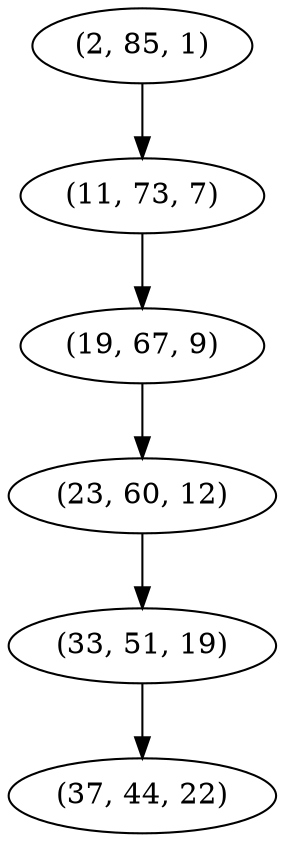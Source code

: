 digraph tree {
    "(2, 85, 1)";
    "(11, 73, 7)";
    "(19, 67, 9)";
    "(23, 60, 12)";
    "(33, 51, 19)";
    "(37, 44, 22)";
    "(2, 85, 1)" -> "(11, 73, 7)";
    "(11, 73, 7)" -> "(19, 67, 9)";
    "(19, 67, 9)" -> "(23, 60, 12)";
    "(23, 60, 12)" -> "(33, 51, 19)";
    "(33, 51, 19)" -> "(37, 44, 22)";
}
